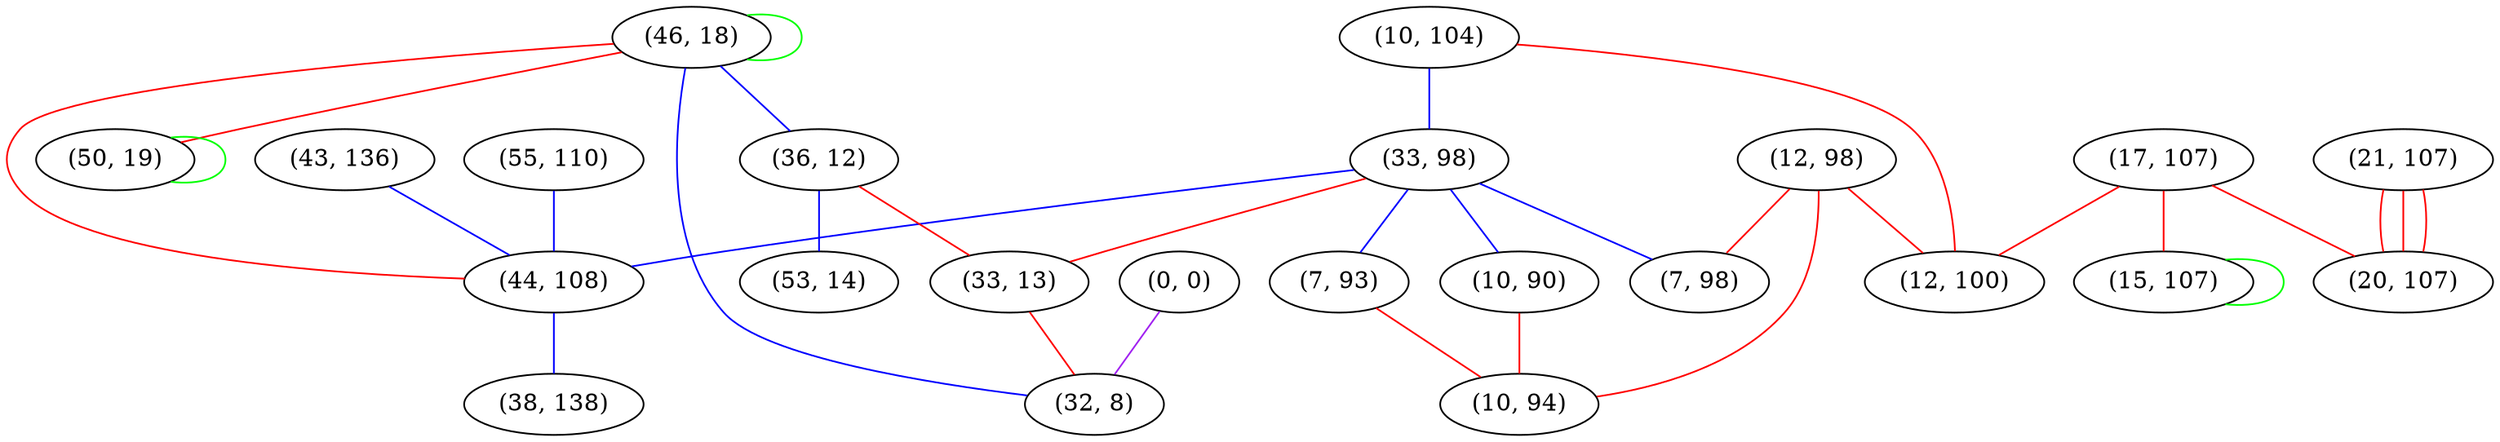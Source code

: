 graph "" {
"(12, 98)";
"(10, 104)";
"(43, 136)";
"(55, 110)";
"(0, 0)";
"(46, 18)";
"(33, 98)";
"(36, 12)";
"(50, 19)";
"(21, 107)";
"(7, 98)";
"(53, 14)";
"(44, 108)";
"(17, 107)";
"(20, 107)";
"(15, 107)";
"(12, 100)";
"(10, 90)";
"(7, 93)";
"(10, 94)";
"(33, 13)";
"(38, 138)";
"(32, 8)";
"(12, 98)" -- "(12, 100)"  [color=red, key=0, weight=1];
"(12, 98)" -- "(10, 94)"  [color=red, key=0, weight=1];
"(12, 98)" -- "(7, 98)"  [color=red, key=0, weight=1];
"(10, 104)" -- "(33, 98)"  [color=blue, key=0, weight=3];
"(10, 104)" -- "(12, 100)"  [color=red, key=0, weight=1];
"(43, 136)" -- "(44, 108)"  [color=blue, key=0, weight=3];
"(55, 110)" -- "(44, 108)"  [color=blue, key=0, weight=3];
"(0, 0)" -- "(32, 8)"  [color=purple, key=0, weight=4];
"(46, 18)" -- "(46, 18)"  [color=green, key=0, weight=2];
"(46, 18)" -- "(44, 108)"  [color=red, key=0, weight=1];
"(46, 18)" -- "(50, 19)"  [color=red, key=0, weight=1];
"(46, 18)" -- "(36, 12)"  [color=blue, key=0, weight=3];
"(46, 18)" -- "(32, 8)"  [color=blue, key=0, weight=3];
"(33, 98)" -- "(33, 13)"  [color=red, key=0, weight=1];
"(33, 98)" -- "(44, 108)"  [color=blue, key=0, weight=3];
"(33, 98)" -- "(10, 90)"  [color=blue, key=0, weight=3];
"(33, 98)" -- "(7, 93)"  [color=blue, key=0, weight=3];
"(33, 98)" -- "(7, 98)"  [color=blue, key=0, weight=3];
"(36, 12)" -- "(53, 14)"  [color=blue, key=0, weight=3];
"(36, 12)" -- "(33, 13)"  [color=red, key=0, weight=1];
"(50, 19)" -- "(50, 19)"  [color=green, key=0, weight=2];
"(21, 107)" -- "(20, 107)"  [color=red, key=0, weight=1];
"(21, 107)" -- "(20, 107)"  [color=red, key=1, weight=1];
"(21, 107)" -- "(20, 107)"  [color=red, key=2, weight=1];
"(44, 108)" -- "(38, 138)"  [color=blue, key=0, weight=3];
"(17, 107)" -- "(15, 107)"  [color=red, key=0, weight=1];
"(17, 107)" -- "(12, 100)"  [color=red, key=0, weight=1];
"(17, 107)" -- "(20, 107)"  [color=red, key=0, weight=1];
"(15, 107)" -- "(15, 107)"  [color=green, key=0, weight=2];
"(10, 90)" -- "(10, 94)"  [color=red, key=0, weight=1];
"(7, 93)" -- "(10, 94)"  [color=red, key=0, weight=1];
"(33, 13)" -- "(32, 8)"  [color=red, key=0, weight=1];
}
